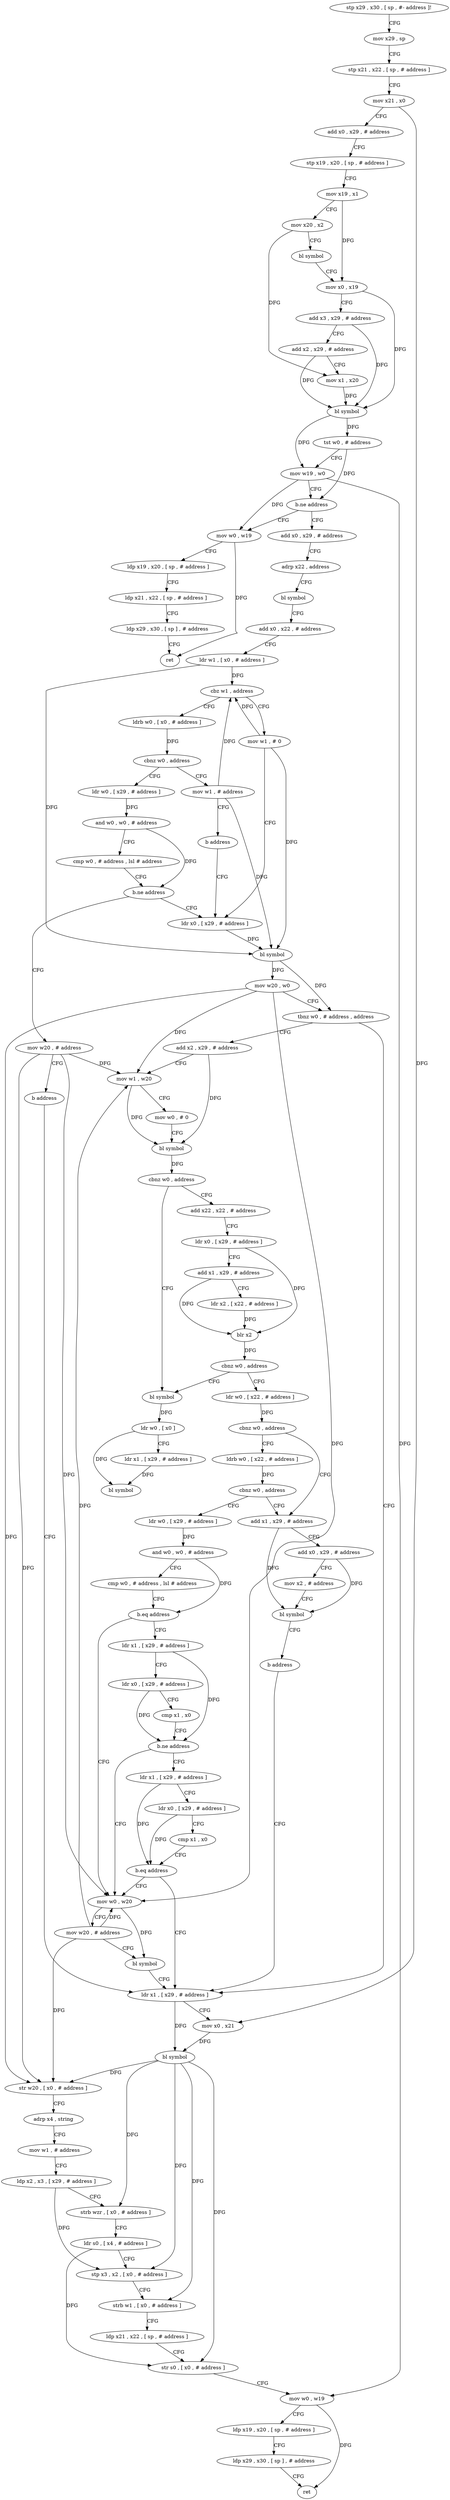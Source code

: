 digraph "func" {
"4248040" [label = "stp x29 , x30 , [ sp , #- address ]!" ]
"4248044" [label = "mov x29 , sp" ]
"4248048" [label = "stp x21 , x22 , [ sp , # address ]" ]
"4248052" [label = "mov x21 , x0" ]
"4248056" [label = "add x0 , x29 , # address" ]
"4248060" [label = "stp x19 , x20 , [ sp , # address ]" ]
"4248064" [label = "mov x19 , x1" ]
"4248068" [label = "mov x20 , x2" ]
"4248072" [label = "bl symbol" ]
"4248076" [label = "mov x0 , x19" ]
"4248080" [label = "add x3 , x29 , # address" ]
"4248084" [label = "add x2 , x29 , # address" ]
"4248088" [label = "mov x1 , x20" ]
"4248092" [label = "bl symbol" ]
"4248096" [label = "tst w0 , # address" ]
"4248100" [label = "mov w19 , w0" ]
"4248104" [label = "b.ne address" ]
"4248128" [label = "add x0 , x29 , # address" ]
"4248108" [label = "mov w0 , w19" ]
"4248132" [label = "adrp x22 , address" ]
"4248136" [label = "bl symbol" ]
"4248140" [label = "add x0 , x22 , # address" ]
"4248144" [label = "ldr w1 , [ x0 , # address ]" ]
"4248148" [label = "cbz w1 , address" ]
"4248360" [label = "ldrb w0 , [ x0 , # address ]" ]
"4248152" [label = "mov w1 , # 0" ]
"4248112" [label = "ldp x19 , x20 , [ sp , # address ]" ]
"4248116" [label = "ldp x21 , x22 , [ sp , # address ]" ]
"4248120" [label = "ldp x29 , x30 , [ sp ] , # address" ]
"4248124" [label = "ret" ]
"4248364" [label = "cbnz w0 , address" ]
"4248392" [label = "mov w1 , # address" ]
"4248368" [label = "ldr w0 , [ x29 , # address ]" ]
"4248156" [label = "ldr x0 , [ x29 , # address ]" ]
"4248396" [label = "b address" ]
"4248372" [label = "and w0 , w0 , # address" ]
"4248376" [label = "cmp w0 , # address , lsl # address" ]
"4248380" [label = "b.ne address" ]
"4248384" [label = "mov w20 , # address" ]
"4248292" [label = "ldr x1 , [ x29 , # address ]" ]
"4248296" [label = "mov x0 , x21" ]
"4248300" [label = "bl symbol" ]
"4248304" [label = "str w20 , [ x0 , # address ]" ]
"4248308" [label = "adrp x4 , string" ]
"4248312" [label = "mov w1 , # address" ]
"4248316" [label = "ldp x2 , x3 , [ x29 , # address ]" ]
"4248320" [label = "strb wzr , [ x0 , # address ]" ]
"4248324" [label = "ldr s0 , [ x4 , # address ]" ]
"4248328" [label = "stp x3 , x2 , [ x0 , # address ]" ]
"4248332" [label = "strb w1 , [ x0 , # address ]" ]
"4248336" [label = "ldp x21 , x22 , [ sp , # address ]" ]
"4248340" [label = "str s0 , [ x0 , # address ]" ]
"4248344" [label = "mov w0 , w19" ]
"4248348" [label = "ldp x19 , x20 , [ sp , # address ]" ]
"4248352" [label = "ldp x29 , x30 , [ sp ] , # address" ]
"4248356" [label = "ret" ]
"4248172" [label = "add x2 , x29 , # address" ]
"4248176" [label = "mov w1 , w20" ]
"4248180" [label = "mov w0 , # 0" ]
"4248184" [label = "bl symbol" ]
"4248188" [label = "cbnz w0 , address" ]
"4248420" [label = "bl symbol" ]
"4248192" [label = "add x22 , x22 , # address" ]
"4248160" [label = "bl symbol" ]
"4248164" [label = "mov w20 , w0" ]
"4248168" [label = "tbnz w0 , # address , address" ]
"4248388" [label = "b address" ]
"4248424" [label = "ldr w0 , [ x0 ]" ]
"4248428" [label = "ldr x1 , [ x29 , # address ]" ]
"4248432" [label = "bl symbol" ]
"4248196" [label = "ldr x0 , [ x29 , # address ]" ]
"4248200" [label = "add x1 , x29 , # address" ]
"4248204" [label = "ldr x2 , [ x22 , # address ]" ]
"4248208" [label = "blr x2" ]
"4248212" [label = "cbnz w0 , address" ]
"4248216" [label = "ldr w0 , [ x22 , # address ]" ]
"4248220" [label = "cbnz w0 , address" ]
"4248400" [label = "add x1 , x29 , # address" ]
"4248224" [label = "ldrb w0 , [ x22 , # address ]" ]
"4248404" [label = "add x0 , x29 , # address" ]
"4248408" [label = "mov x2 , # address" ]
"4248412" [label = "bl symbol" ]
"4248416" [label = "b address" ]
"4248228" [label = "cbnz w0 , address" ]
"4248232" [label = "ldr w0 , [ x29 , # address ]" ]
"4248236" [label = "and w0 , w0 , # address" ]
"4248240" [label = "cmp w0 , # address , lsl # address" ]
"4248244" [label = "b.eq address" ]
"4248280" [label = "mov w0 , w20" ]
"4248248" [label = "ldr x1 , [ x29 , # address ]" ]
"4248284" [label = "mov w20 , # address" ]
"4248288" [label = "bl symbol" ]
"4248252" [label = "ldr x0 , [ x29 , # address ]" ]
"4248256" [label = "cmp x1 , x0" ]
"4248260" [label = "b.ne address" ]
"4248264" [label = "ldr x1 , [ x29 , # address ]" ]
"4248268" [label = "ldr x0 , [ x29 , # address ]" ]
"4248272" [label = "cmp x1 , x0" ]
"4248276" [label = "b.eq address" ]
"4248040" -> "4248044" [ label = "CFG" ]
"4248044" -> "4248048" [ label = "CFG" ]
"4248048" -> "4248052" [ label = "CFG" ]
"4248052" -> "4248056" [ label = "CFG" ]
"4248052" -> "4248296" [ label = "DFG" ]
"4248056" -> "4248060" [ label = "CFG" ]
"4248060" -> "4248064" [ label = "CFG" ]
"4248064" -> "4248068" [ label = "CFG" ]
"4248064" -> "4248076" [ label = "DFG" ]
"4248068" -> "4248072" [ label = "CFG" ]
"4248068" -> "4248088" [ label = "DFG" ]
"4248072" -> "4248076" [ label = "CFG" ]
"4248076" -> "4248080" [ label = "CFG" ]
"4248076" -> "4248092" [ label = "DFG" ]
"4248080" -> "4248084" [ label = "CFG" ]
"4248080" -> "4248092" [ label = "DFG" ]
"4248084" -> "4248088" [ label = "CFG" ]
"4248084" -> "4248092" [ label = "DFG" ]
"4248088" -> "4248092" [ label = "DFG" ]
"4248092" -> "4248096" [ label = "DFG" ]
"4248092" -> "4248100" [ label = "DFG" ]
"4248096" -> "4248100" [ label = "CFG" ]
"4248096" -> "4248104" [ label = "DFG" ]
"4248100" -> "4248104" [ label = "CFG" ]
"4248100" -> "4248108" [ label = "DFG" ]
"4248100" -> "4248344" [ label = "DFG" ]
"4248104" -> "4248128" [ label = "CFG" ]
"4248104" -> "4248108" [ label = "CFG" ]
"4248128" -> "4248132" [ label = "CFG" ]
"4248108" -> "4248112" [ label = "CFG" ]
"4248108" -> "4248124" [ label = "DFG" ]
"4248132" -> "4248136" [ label = "CFG" ]
"4248136" -> "4248140" [ label = "CFG" ]
"4248140" -> "4248144" [ label = "CFG" ]
"4248144" -> "4248148" [ label = "DFG" ]
"4248144" -> "4248160" [ label = "DFG" ]
"4248148" -> "4248360" [ label = "CFG" ]
"4248148" -> "4248152" [ label = "CFG" ]
"4248360" -> "4248364" [ label = "DFG" ]
"4248152" -> "4248156" [ label = "CFG" ]
"4248152" -> "4248148" [ label = "DFG" ]
"4248152" -> "4248160" [ label = "DFG" ]
"4248112" -> "4248116" [ label = "CFG" ]
"4248116" -> "4248120" [ label = "CFG" ]
"4248120" -> "4248124" [ label = "CFG" ]
"4248364" -> "4248392" [ label = "CFG" ]
"4248364" -> "4248368" [ label = "CFG" ]
"4248392" -> "4248396" [ label = "CFG" ]
"4248392" -> "4248148" [ label = "DFG" ]
"4248392" -> "4248160" [ label = "DFG" ]
"4248368" -> "4248372" [ label = "DFG" ]
"4248156" -> "4248160" [ label = "DFG" ]
"4248396" -> "4248156" [ label = "CFG" ]
"4248372" -> "4248376" [ label = "CFG" ]
"4248372" -> "4248380" [ label = "DFG" ]
"4248376" -> "4248380" [ label = "CFG" ]
"4248380" -> "4248156" [ label = "CFG" ]
"4248380" -> "4248384" [ label = "CFG" ]
"4248384" -> "4248388" [ label = "CFG" ]
"4248384" -> "4248304" [ label = "DFG" ]
"4248384" -> "4248176" [ label = "DFG" ]
"4248384" -> "4248280" [ label = "DFG" ]
"4248292" -> "4248296" [ label = "CFG" ]
"4248292" -> "4248300" [ label = "DFG" ]
"4248296" -> "4248300" [ label = "DFG" ]
"4248300" -> "4248304" [ label = "DFG" ]
"4248300" -> "4248320" [ label = "DFG" ]
"4248300" -> "4248328" [ label = "DFG" ]
"4248300" -> "4248332" [ label = "DFG" ]
"4248300" -> "4248340" [ label = "DFG" ]
"4248304" -> "4248308" [ label = "CFG" ]
"4248308" -> "4248312" [ label = "CFG" ]
"4248312" -> "4248316" [ label = "CFG" ]
"4248316" -> "4248320" [ label = "CFG" ]
"4248316" -> "4248328" [ label = "DFG" ]
"4248320" -> "4248324" [ label = "CFG" ]
"4248324" -> "4248328" [ label = "CFG" ]
"4248324" -> "4248340" [ label = "DFG" ]
"4248328" -> "4248332" [ label = "CFG" ]
"4248332" -> "4248336" [ label = "CFG" ]
"4248336" -> "4248340" [ label = "CFG" ]
"4248340" -> "4248344" [ label = "CFG" ]
"4248344" -> "4248348" [ label = "CFG" ]
"4248344" -> "4248356" [ label = "DFG" ]
"4248348" -> "4248352" [ label = "CFG" ]
"4248352" -> "4248356" [ label = "CFG" ]
"4248172" -> "4248176" [ label = "CFG" ]
"4248172" -> "4248184" [ label = "DFG" ]
"4248176" -> "4248180" [ label = "CFG" ]
"4248176" -> "4248184" [ label = "DFG" ]
"4248180" -> "4248184" [ label = "CFG" ]
"4248184" -> "4248188" [ label = "DFG" ]
"4248188" -> "4248420" [ label = "CFG" ]
"4248188" -> "4248192" [ label = "CFG" ]
"4248420" -> "4248424" [ label = "DFG" ]
"4248192" -> "4248196" [ label = "CFG" ]
"4248160" -> "4248164" [ label = "DFG" ]
"4248160" -> "4248168" [ label = "DFG" ]
"4248164" -> "4248168" [ label = "CFG" ]
"4248164" -> "4248304" [ label = "DFG" ]
"4248164" -> "4248176" [ label = "DFG" ]
"4248164" -> "4248280" [ label = "DFG" ]
"4248168" -> "4248292" [ label = "CFG" ]
"4248168" -> "4248172" [ label = "CFG" ]
"4248388" -> "4248292" [ label = "CFG" ]
"4248424" -> "4248428" [ label = "CFG" ]
"4248424" -> "4248432" [ label = "DFG" ]
"4248428" -> "4248432" [ label = "DFG" ]
"4248196" -> "4248200" [ label = "CFG" ]
"4248196" -> "4248208" [ label = "DFG" ]
"4248200" -> "4248204" [ label = "CFG" ]
"4248200" -> "4248208" [ label = "DFG" ]
"4248204" -> "4248208" [ label = "DFG" ]
"4248208" -> "4248212" [ label = "DFG" ]
"4248212" -> "4248420" [ label = "CFG" ]
"4248212" -> "4248216" [ label = "CFG" ]
"4248216" -> "4248220" [ label = "DFG" ]
"4248220" -> "4248400" [ label = "CFG" ]
"4248220" -> "4248224" [ label = "CFG" ]
"4248400" -> "4248404" [ label = "CFG" ]
"4248400" -> "4248412" [ label = "DFG" ]
"4248224" -> "4248228" [ label = "DFG" ]
"4248404" -> "4248408" [ label = "CFG" ]
"4248404" -> "4248412" [ label = "DFG" ]
"4248408" -> "4248412" [ label = "CFG" ]
"4248412" -> "4248416" [ label = "CFG" ]
"4248416" -> "4248292" [ label = "CFG" ]
"4248228" -> "4248400" [ label = "CFG" ]
"4248228" -> "4248232" [ label = "CFG" ]
"4248232" -> "4248236" [ label = "DFG" ]
"4248236" -> "4248240" [ label = "CFG" ]
"4248236" -> "4248244" [ label = "DFG" ]
"4248240" -> "4248244" [ label = "CFG" ]
"4248244" -> "4248280" [ label = "CFG" ]
"4248244" -> "4248248" [ label = "CFG" ]
"4248280" -> "4248284" [ label = "CFG" ]
"4248280" -> "4248288" [ label = "DFG" ]
"4248248" -> "4248252" [ label = "CFG" ]
"4248248" -> "4248260" [ label = "DFG" ]
"4248284" -> "4248288" [ label = "CFG" ]
"4248284" -> "4248304" [ label = "DFG" ]
"4248284" -> "4248176" [ label = "DFG" ]
"4248284" -> "4248280" [ label = "DFG" ]
"4248288" -> "4248292" [ label = "CFG" ]
"4248252" -> "4248256" [ label = "CFG" ]
"4248252" -> "4248260" [ label = "DFG" ]
"4248256" -> "4248260" [ label = "CFG" ]
"4248260" -> "4248280" [ label = "CFG" ]
"4248260" -> "4248264" [ label = "CFG" ]
"4248264" -> "4248268" [ label = "CFG" ]
"4248264" -> "4248276" [ label = "DFG" ]
"4248268" -> "4248272" [ label = "CFG" ]
"4248268" -> "4248276" [ label = "DFG" ]
"4248272" -> "4248276" [ label = "CFG" ]
"4248276" -> "4248292" [ label = "CFG" ]
"4248276" -> "4248280" [ label = "CFG" ]
}
